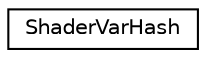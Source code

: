 digraph "Graphical Class Hierarchy"
{
  edge [fontname="Helvetica",fontsize="10",labelfontname="Helvetica",labelfontsize="10"];
  node [fontname="Helvetica",fontsize="10",shape=record];
  rankdir="LR";
  Node1 [label="ShaderVarHash",height=0.2,width=0.4,color="black", fillcolor="white", style="filled",URL="$class_shader_var_hash.html",tooltip="A HashMap of the variables in a shader and their values. "];
}
